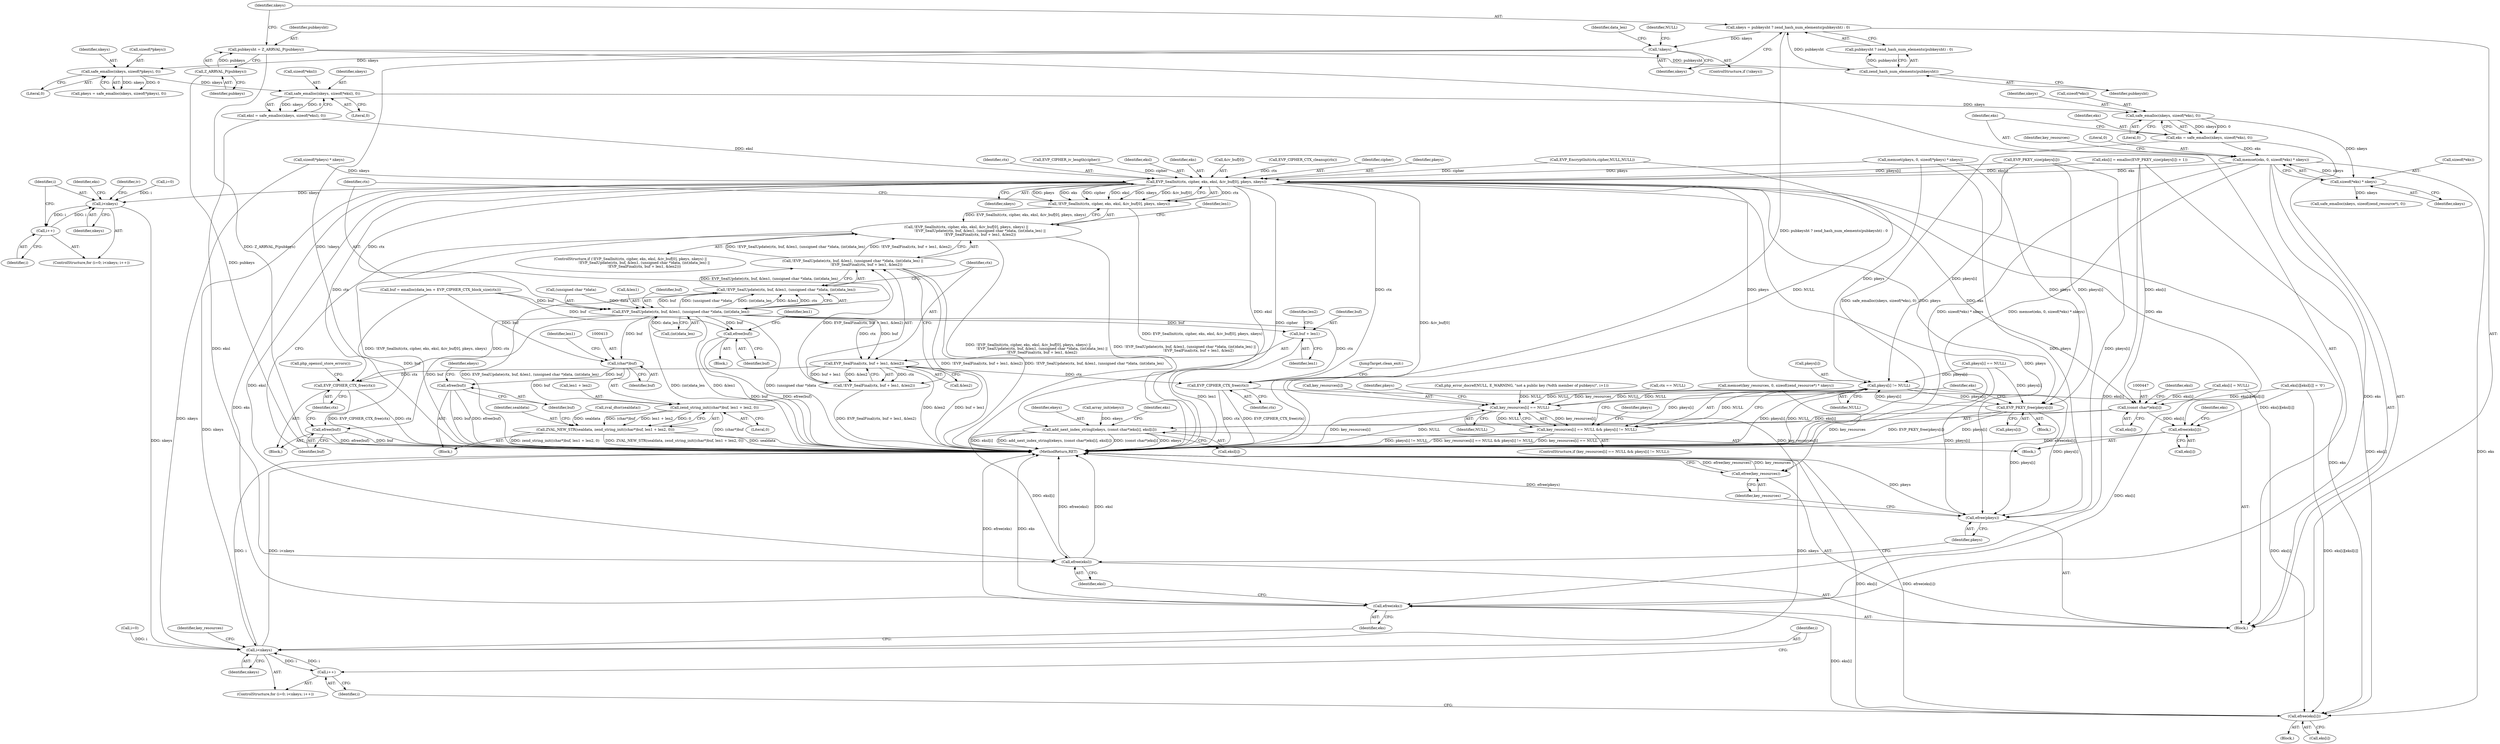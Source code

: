 digraph "1_php_91826a311dd37f4c4e5d605fa7af331e80ddd4c3@API" {
"1000250" [label="(Call,memset(eks, 0, sizeof(*eks) * nkeys))"];
"1000242" [label="(Call,eks = safe_emalloc(nkeys, sizeof(*eks), 0))"];
"1000244" [label="(Call,safe_emalloc(nkeys, sizeof(*eks), 0))"];
"1000236" [label="(Call,safe_emalloc(nkeys, sizeof(*eksl), 0))"];
"1000228" [label="(Call,safe_emalloc(nkeys, sizeof(*pkeys), 0))"];
"1000177" [label="(Call,!nkeys)"];
"1000169" [label="(Call,nkeys = pubkeysht ? zend_hash_num_elements(pubkeysht) : 0)"];
"1000173" [label="(Call,zend_hash_num_elements(pubkeysht))"];
"1000165" [label="(Call,pubkeysht = Z_ARRVAL_P(pubkeys))"];
"1000167" [label="(Call,Z_ARRVAL_P(pubkeys))"];
"1000253" [label="(Call,sizeof(*eks) * nkeys)"];
"1000360" [label="(Call,EVP_SealInit(ctx, cipher, eks, eksl, &iv_buf[0], pkeys, nkeys))"];
"1000359" [label="(Call,!EVP_SealInit(ctx, cipher, eks, eksl, &iv_buf[0], pkeys, nkeys))"];
"1000358" [label="(Call,!EVP_SealInit(ctx, cipher, eks, eksl, &iv_buf[0], pkeys, nkeys) ||\n                        !EVP_SealUpdate(ctx, buf, &len1, (unsigned char *)data, (int)data_len) ||\n                        !EVP_SealFinal(ctx, buf + len1, &len2))"];
"1000373" [label="(Call,EVP_SealUpdate(ctx, buf, &len1, (unsigned char *)data, (int)data_len))"];
"1000372" [label="(Call,!EVP_SealUpdate(ctx, buf, &len1, (unsigned char *)data, (int)data_len))"];
"1000371" [label="(Call,!EVP_SealUpdate(ctx, buf, &len1, (unsigned char *)data, (int)data_len) ||\n                        !EVP_SealFinal(ctx, buf + len1, &len2))"];
"1000385" [label="(Call,EVP_SealFinal(ctx, buf + len1, &len2))"];
"1000384" [label="(Call,!EVP_SealFinal(ctx, buf + len1, &len2))"];
"1000395" [label="(Call,EVP_CIPHER_CTX_free(ctx))"];
"1000489" [label="(Call,EVP_CIPHER_CTX_free(ctx))"];
"1000387" [label="(Call,buf + len1)"];
"1000393" [label="(Call,efree(buf))"];
"1000412" [label="(Call,(char*)buf)"];
"1000411" [label="(Call,zend_string_init((char*)buf, len1 + len2, 0))"];
"1000409" [label="(Call,ZVAL_NEW_STR(sealdata, zend_string_init((char*)buf, len1 + len2, 0)))"];
"1000419" [label="(Call,efree(buf))"];
"1000483" [label="(Call,efree(buf))"];
"1000429" [label="(Call,i<nkeys)"];
"1000432" [label="(Call,i++)"];
"1000496" [label="(Call,i<nkeys)"];
"1000499" [label="(Call,i++)"];
"1000446" [label="(Call,(const char*)eks[i])"];
"1000444" [label="(Call,add_next_index_stringl(ekeys, (const char*)eks[i], eksl[i]))"];
"1000530" [label="(Call,efree(eksl))"];
"1000454" [label="(Call,efree(eks[i]))"];
"1000509" [label="(Call,pkeys[i] != NULL)"];
"1000504" [label="(Call,key_resources[i] == NULL)"];
"1000503" [label="(Call,key_resources[i] == NULL && pkeys[i] != NULL)"];
"1000534" [label="(Call,efree(key_resources))"];
"1000515" [label="(Call,EVP_PKEY_free(pkeys[i]))"];
"1000532" [label="(Call,efree(pkeys))"];
"1000524" [label="(Call,efree(eks[i]))"];
"1000528" [label="(Call,efree(eks))"];
"1000423" [label="(Call,array_init(ekeys))"];
"1000249" [label="(Literal,0)"];
"1000272" [label="(Call,memset(pkeys, 0, sizeof(*pkeys) * nkeys))"];
"1000245" [label="(Identifier,nkeys)"];
"1000357" [label="(ControlStructure,if (!EVP_SealInit(ctx, cipher, eks, eksl, &iv_buf[0], pkeys, nkeys) ||\n                        !EVP_SealUpdate(ctx, buf, &len1, (unsigned char *)data, (int)data_len) ||\n                        !EVP_SealFinal(ctx, buf + len1, &len2)))"];
"1000422" [label="(Identifier,ekeys)"];
"1000371" [label="(Call,!EVP_SealUpdate(ctx, buf, &len1, (unsigned char *)data, (int)data_len) ||\n                        !EVP_SealFinal(ctx, buf + len1, &len2))"];
"1000393" [label="(Call,efree(buf))"];
"1000384" [label="(Call,!EVP_SealFinal(ctx, buf + len1, &len2))"];
"1000378" [label="(Call,(unsigned char *)data)"];
"1000392" [label="(Block,)"];
"1000257" [label="(Identifier,nkeys)"];
"1000250" [label="(Call,memset(eks, 0, sizeof(*eks) * nkeys))"];
"1000320" [label="(Call,EVP_PKEY_size(pkeys[i]))"];
"1000482" [label="(Block,)"];
"1000484" [label="(Identifier,buf)"];
"1000448" [label="(Call,eks[i])"];
"1000176" [label="(ControlStructure,if (!nkeys))"];
"1000360" [label="(Call,EVP_SealInit(ctx, cipher, eks, eksl, &iv_buf[0], pkeys, nkeys))"];
"1000406" [label="(Block,)"];
"1000498" [label="(Identifier,nkeys)"];
"1000490" [label="(Identifier,ctx)"];
"1000394" [label="(Identifier,buf)"];
"1000435" [label="(Call,eks[i][eksl[i]] = '\0')"];
"1000229" [label="(Identifier,nkeys)"];
"1000165" [label="(Call,pubkeysht = Z_ARRVAL_P(pubkeys))"];
"1000529" [label="(Identifier,eks)"];
"1000275" [label="(Call,sizeof(*pkeys) * nkeys)"];
"1000514" [label="(Block,)"];
"1000254" [label="(Call,sizeof(*eks))"];
"1000407" [label="(Call,zval_dtor(sealdata))"];
"1000391" [label="(Identifier,len2)"];
"1000390" [label="(Call,&len2)"];
"1000396" [label="(Identifier,ctx)"];
"1000504" [label="(Call,key_resources[i] == NULL)"];
"1000230" [label="(Call,sizeof(*pkeys))"];
"1000419" [label="(Call,efree(buf))"];
"1000410" [label="(Identifier,sealdata)"];
"1000426" [label="(Call,i=0)"];
"1000369" [label="(Identifier,pkeys)"];
"1000186" [label="(Identifier,data_len)"];
"1000487" [label="(Identifier,len1)"];
"1000534" [label="(Call,efree(key_resources))"];
"1000438" [label="(Identifier,eks)"];
"1000508" [label="(Identifier,NULL)"];
"1000228" [label="(Call,safe_emalloc(nkeys, sizeof(*pkeys), 0))"];
"1000434" [label="(Block,)"];
"1000515" [label="(Call,EVP_PKEY_free(pkeys[i]))"];
"1000361" [label="(Identifier,ctx)"];
"1000493" [label="(Call,i=0)"];
"1000531" [label="(Identifier,eksl)"];
"1000497" [label="(Identifier,i)"];
"1000166" [label="(Identifier,pubkeysht)"];
"1000374" [label="(Identifier,ctx)"];
"1000454" [label="(Call,efree(eks[i]))"];
"1000430" [label="(Identifier,i)"];
"1000373" [label="(Call,EVP_SealUpdate(ctx, buf, &len1, (unsigned char *)data, (int)data_len))"];
"1000243" [label="(Identifier,eks)"];
"1000528" [label="(Call,efree(eks))"];
"1000532" [label="(Call,efree(pkeys))"];
"1000177" [label="(Call,!nkeys)"];
"1000376" [label="(Call,&len1)"];
"1000499" [label="(Call,i++)"];
"1000211" [label="(Call,EVP_CIPHER_iv_length(cipher))"];
"1000170" [label="(Identifier,nkeys)"];
"1000236" [label="(Call,safe_emalloc(nkeys, sizeof(*eksl), 0))"];
"1000536" [label="(MethodReturn,RET)"];
"1000418" [label="(Literal,0)"];
"1000535" [label="(Identifier,key_resources)"];
"1000456" [label="(Identifier,eks)"];
"1000299" [label="(Call,pkeys[i] == NULL)"];
"1000167" [label="(Call,Z_ARRVAL_P(pubkeys))"];
"1000364" [label="(Identifier,eksl)"];
"1000464" [label="(Identifier,iv)"];
"1000174" [label="(Identifier,pubkeysht)"];
"1000412" [label="(Call,(char*)buf)"];
"1000530" [label="(Call,efree(eksl))"];
"1000363" [label="(Identifier,eks)"];
"1000510" [label="(Call,pkeys[i])"];
"1000523" [label="(Block,)"];
"1000260" [label="(Call,safe_emalloc(nkeys, sizeof(zend_resource*), 0))"];
"1000432" [label="(Call,i++)"];
"1000503" [label="(Call,key_resources[i] == NULL && pkeys[i] != NULL)"];
"1000381" [label="(Call,(int)data_len)"];
"1000385" [label="(Call,EVP_SealFinal(ctx, buf + len1, &len2))"];
"1000411" [label="(Call,zend_string_init((char*)buf, len1 + len2, 0))"];
"1000359" [label="(Call,!EVP_SealInit(ctx, cipher, eks, eksl, &iv_buf[0], pkeys, nkeys))"];
"1000233" [label="(Literal,0)"];
"1000375" [label="(Identifier,buf)"];
"1000259" [label="(Identifier,key_resources)"];
"1000452" [label="(Identifier,eksl)"];
"1000244" [label="(Call,safe_emalloc(nkeys, sizeof(*eks), 0))"];
"1000237" [label="(Identifier,nkeys)"];
"1000483" [label="(Call,efree(buf))"];
"1000333" [label="(Call,ctx == NULL)"];
"1000387" [label="(Call,buf + len1)"];
"1000451" [label="(Call,eksl[i])"];
"1000251" [label="(Identifier,eks)"];
"1000403" [label="(Identifier,len1)"];
"1000492" [label="(ControlStructure,for (i=0; i<nkeys; i++))"];
"1000370" [label="(Identifier,nkeys)"];
"1000496" [label="(Call,i<nkeys)"];
"1000395" [label="(Call,EVP_CIPHER_CTX_free(ctx))"];
"1000169" [label="(Call,nkeys = pubkeysht ? zend_hash_num_elements(pubkeysht) : 0)"];
"1000168" [label="(Identifier,pubkeys)"];
"1000458" [label="(Call,eks[i] = NULL)"];
"1000358" [label="(Call,!EVP_SealInit(ctx, cipher, eks, eksl, &iv_buf[0], pkeys, nkeys) ||\n                        !EVP_SealUpdate(ctx, buf, &len1, (unsigned char *)data, (int)data_len) ||\n                        !EVP_SealFinal(ctx, buf + len1, &len2))"];
"1000445" [label="(Identifier,ekeys)"];
"1000181" [label="(Identifier,NULL)"];
"1000314" [label="(Call,eks[i] = emalloc(EVP_PKEY_size(pkeys[i]) + 1))"];
"1000348" [label="(Call,buf = emalloc(data_len + EVP_CIPHER_CTX_block_size(ctx)))"];
"1000429" [label="(Call,i<nkeys)"];
"1000431" [label="(Identifier,nkeys)"];
"1000409" [label="(Call,ZVAL_NEW_STR(sealdata, zend_string_init((char*)buf, len1 + len2, 0)))"];
"1000420" [label="(Identifier,buf)"];
"1000253" [label="(Call,sizeof(*eks) * nkeys)"];
"1000446" [label="(Call,(const char*)eks[i])"];
"1000513" [label="(Identifier,NULL)"];
"1000509" [label="(Call,pkeys[i] != NULL)"];
"1000460" [label="(Identifier,eks)"];
"1000524" [label="(Call,efree(eks[i]))"];
"1000234" [label="(Call,eksl = safe_emalloc(nkeys, sizeof(*eksl), 0))"];
"1000388" [label="(Identifier,buf)"];
"1000246" [label="(Call,sizeof(*eks))"];
"1000491" [label="(JumpTarget,clean_exit:)"];
"1000397" [label="(Call,php_openssl_store_errors())"];
"1000386" [label="(Identifier,ctx)"];
"1000433" [label="(Identifier,i)"];
"1000265" [label="(Call,memset(key_resources, 0, sizeof(zend_resource*) * nkeys))"];
"1000365" [label="(Call,&iv_buf[0])"];
"1000415" [label="(Call,len1 + len2)"];
"1000425" [label="(ControlStructure,for (i=0; i<nkeys; i++))"];
"1000416" [label="(Identifier,len1)"];
"1000500" [label="(Identifier,i)"];
"1000517" [label="(Identifier,pkeys)"];
"1000506" [label="(Identifier,key_resources)"];
"1000444" [label="(Call,add_next_index_stringl(ekeys, (const char*)eks[i], eksl[i]))"];
"1000525" [label="(Call,eks[i])"];
"1000516" [label="(Call,pkeys[i])"];
"1000242" [label="(Call,eks = safe_emalloc(nkeys, sizeof(*eks), 0))"];
"1000489" [label="(Call,EVP_CIPHER_CTX_free(ctx))"];
"1000511" [label="(Identifier,pkeys)"];
"1000502" [label="(ControlStructure,if (key_resources[i] == NULL && pkeys[i] != NULL))"];
"1000389" [label="(Identifier,len1)"];
"1000372" [label="(Call,!EVP_SealUpdate(ctx, buf, &len1, (unsigned char *)data, (int)data_len))"];
"1000305" [label="(Call,php_error_docref(NULL, E_WARNING, \"not a public key (%dth member of pubkeys)\", i+1))"];
"1000178" [label="(Identifier,nkeys)"];
"1000533" [label="(Identifier,pkeys)"];
"1000173" [label="(Call,zend_hash_num_elements(pubkeysht))"];
"1000241" [label="(Literal,0)"];
"1000238" [label="(Call,sizeof(*eksl))"];
"1000337" [label="(Call,EVP_EncryptInit(ctx,cipher,NULL,NULL))"];
"1000355" [label="(Call,EVP_CIPHER_CTX_cleanup(ctx))"];
"1000105" [label="(Block,)"];
"1000414" [label="(Identifier,buf)"];
"1000252" [label="(Literal,0)"];
"1000505" [label="(Call,key_resources[i])"];
"1000521" [label="(Identifier,eks)"];
"1000226" [label="(Call,pkeys = safe_emalloc(nkeys, sizeof(*pkeys), 0))"];
"1000171" [label="(Call,pubkeysht ? zend_hash_num_elements(pubkeysht) : 0)"];
"1000362" [label="(Identifier,cipher)"];
"1000455" [label="(Call,eks[i])"];
"1000250" -> "1000105"  [label="AST: "];
"1000250" -> "1000253"  [label="CFG: "];
"1000251" -> "1000250"  [label="AST: "];
"1000252" -> "1000250"  [label="AST: "];
"1000253" -> "1000250"  [label="AST: "];
"1000259" -> "1000250"  [label="CFG: "];
"1000250" -> "1000536"  [label="DDG: sizeof(*eks) * nkeys"];
"1000250" -> "1000536"  [label="DDG: memset(eks, 0, sizeof(*eks) * nkeys)"];
"1000242" -> "1000250"  [label="DDG: eks"];
"1000253" -> "1000250"  [label="DDG: nkeys"];
"1000250" -> "1000360"  [label="DDG: eks"];
"1000250" -> "1000524"  [label="DDG: eks"];
"1000250" -> "1000528"  [label="DDG: eks"];
"1000242" -> "1000105"  [label="AST: "];
"1000242" -> "1000244"  [label="CFG: "];
"1000243" -> "1000242"  [label="AST: "];
"1000244" -> "1000242"  [label="AST: "];
"1000251" -> "1000242"  [label="CFG: "];
"1000242" -> "1000536"  [label="DDG: safe_emalloc(nkeys, sizeof(*eks), 0)"];
"1000244" -> "1000242"  [label="DDG: nkeys"];
"1000244" -> "1000242"  [label="DDG: 0"];
"1000244" -> "1000249"  [label="CFG: "];
"1000245" -> "1000244"  [label="AST: "];
"1000246" -> "1000244"  [label="AST: "];
"1000249" -> "1000244"  [label="AST: "];
"1000236" -> "1000244"  [label="DDG: nkeys"];
"1000244" -> "1000253"  [label="DDG: nkeys"];
"1000236" -> "1000234"  [label="AST: "];
"1000236" -> "1000241"  [label="CFG: "];
"1000237" -> "1000236"  [label="AST: "];
"1000238" -> "1000236"  [label="AST: "];
"1000241" -> "1000236"  [label="AST: "];
"1000234" -> "1000236"  [label="CFG: "];
"1000236" -> "1000234"  [label="DDG: nkeys"];
"1000236" -> "1000234"  [label="DDG: 0"];
"1000228" -> "1000236"  [label="DDG: nkeys"];
"1000228" -> "1000226"  [label="AST: "];
"1000228" -> "1000233"  [label="CFG: "];
"1000229" -> "1000228"  [label="AST: "];
"1000230" -> "1000228"  [label="AST: "];
"1000233" -> "1000228"  [label="AST: "];
"1000226" -> "1000228"  [label="CFG: "];
"1000228" -> "1000226"  [label="DDG: nkeys"];
"1000228" -> "1000226"  [label="DDG: 0"];
"1000177" -> "1000228"  [label="DDG: nkeys"];
"1000177" -> "1000176"  [label="AST: "];
"1000177" -> "1000178"  [label="CFG: "];
"1000178" -> "1000177"  [label="AST: "];
"1000181" -> "1000177"  [label="CFG: "];
"1000186" -> "1000177"  [label="CFG: "];
"1000177" -> "1000536"  [label="DDG: !nkeys"];
"1000169" -> "1000177"  [label="DDG: nkeys"];
"1000169" -> "1000105"  [label="AST: "];
"1000169" -> "1000171"  [label="CFG: "];
"1000170" -> "1000169"  [label="AST: "];
"1000171" -> "1000169"  [label="AST: "];
"1000178" -> "1000169"  [label="CFG: "];
"1000169" -> "1000536"  [label="DDG: pubkeysht ? zend_hash_num_elements(pubkeysht) : 0"];
"1000173" -> "1000169"  [label="DDG: pubkeysht"];
"1000173" -> "1000171"  [label="AST: "];
"1000173" -> "1000174"  [label="CFG: "];
"1000174" -> "1000173"  [label="AST: "];
"1000171" -> "1000173"  [label="CFG: "];
"1000173" -> "1000171"  [label="DDG: pubkeysht"];
"1000165" -> "1000173"  [label="DDG: pubkeysht"];
"1000165" -> "1000105"  [label="AST: "];
"1000165" -> "1000167"  [label="CFG: "];
"1000166" -> "1000165"  [label="AST: "];
"1000167" -> "1000165"  [label="AST: "];
"1000170" -> "1000165"  [label="CFG: "];
"1000165" -> "1000536"  [label="DDG: Z_ARRVAL_P(pubkeys)"];
"1000167" -> "1000165"  [label="DDG: pubkeys"];
"1000167" -> "1000168"  [label="CFG: "];
"1000168" -> "1000167"  [label="AST: "];
"1000167" -> "1000536"  [label="DDG: pubkeys"];
"1000253" -> "1000257"  [label="CFG: "];
"1000254" -> "1000253"  [label="AST: "];
"1000257" -> "1000253"  [label="AST: "];
"1000253" -> "1000260"  [label="DDG: nkeys"];
"1000360" -> "1000359"  [label="AST: "];
"1000360" -> "1000370"  [label="CFG: "];
"1000361" -> "1000360"  [label="AST: "];
"1000362" -> "1000360"  [label="AST: "];
"1000363" -> "1000360"  [label="AST: "];
"1000364" -> "1000360"  [label="AST: "];
"1000365" -> "1000360"  [label="AST: "];
"1000369" -> "1000360"  [label="AST: "];
"1000370" -> "1000360"  [label="AST: "];
"1000359" -> "1000360"  [label="CFG: "];
"1000360" -> "1000536"  [label="DDG: &iv_buf[0]"];
"1000360" -> "1000536"  [label="DDG: cipher"];
"1000360" -> "1000359"  [label="DDG: ctx"];
"1000360" -> "1000359"  [label="DDG: pkeys"];
"1000360" -> "1000359"  [label="DDG: eks"];
"1000360" -> "1000359"  [label="DDG: cipher"];
"1000360" -> "1000359"  [label="DDG: eksl"];
"1000360" -> "1000359"  [label="DDG: nkeys"];
"1000360" -> "1000359"  [label="DDG: &iv_buf[0]"];
"1000355" -> "1000360"  [label="DDG: ctx"];
"1000337" -> "1000360"  [label="DDG: cipher"];
"1000211" -> "1000360"  [label="DDG: cipher"];
"1000314" -> "1000360"  [label="DDG: eks[i]"];
"1000234" -> "1000360"  [label="DDG: eksl"];
"1000272" -> "1000360"  [label="DDG: pkeys"];
"1000320" -> "1000360"  [label="DDG: pkeys[i]"];
"1000275" -> "1000360"  [label="DDG: nkeys"];
"1000360" -> "1000373"  [label="DDG: ctx"];
"1000360" -> "1000395"  [label="DDG: ctx"];
"1000360" -> "1000429"  [label="DDG: nkeys"];
"1000360" -> "1000446"  [label="DDG: eks"];
"1000360" -> "1000444"  [label="DDG: eksl"];
"1000360" -> "1000454"  [label="DDG: eks"];
"1000360" -> "1000489"  [label="DDG: ctx"];
"1000360" -> "1000496"  [label="DDG: nkeys"];
"1000360" -> "1000509"  [label="DDG: pkeys"];
"1000360" -> "1000515"  [label="DDG: pkeys"];
"1000360" -> "1000524"  [label="DDG: eks"];
"1000360" -> "1000528"  [label="DDG: eks"];
"1000360" -> "1000530"  [label="DDG: eksl"];
"1000360" -> "1000532"  [label="DDG: pkeys"];
"1000359" -> "1000358"  [label="AST: "];
"1000374" -> "1000359"  [label="CFG: "];
"1000358" -> "1000359"  [label="CFG: "];
"1000359" -> "1000536"  [label="DDG: EVP_SealInit(ctx, cipher, eks, eksl, &iv_buf[0], pkeys, nkeys)"];
"1000359" -> "1000358"  [label="DDG: EVP_SealInit(ctx, cipher, eks, eksl, &iv_buf[0], pkeys, nkeys)"];
"1000358" -> "1000357"  [label="AST: "];
"1000358" -> "1000371"  [label="CFG: "];
"1000371" -> "1000358"  [label="AST: "];
"1000394" -> "1000358"  [label="CFG: "];
"1000403" -> "1000358"  [label="CFG: "];
"1000358" -> "1000536"  [label="DDG: !EVP_SealInit(ctx, cipher, eks, eksl, &iv_buf[0], pkeys, nkeys) ||\n                        !EVP_SealUpdate(ctx, buf, &len1, (unsigned char *)data, (int)data_len) ||\n                        !EVP_SealFinal(ctx, buf + len1, &len2)"];
"1000358" -> "1000536"  [label="DDG: !EVP_SealUpdate(ctx, buf, &len1, (unsigned char *)data, (int)data_len) ||\n                        !EVP_SealFinal(ctx, buf + len1, &len2)"];
"1000358" -> "1000536"  [label="DDG: !EVP_SealInit(ctx, cipher, eks, eksl, &iv_buf[0], pkeys, nkeys)"];
"1000371" -> "1000358"  [label="DDG: !EVP_SealUpdate(ctx, buf, &len1, (unsigned char *)data, (int)data_len)"];
"1000371" -> "1000358"  [label="DDG: !EVP_SealFinal(ctx, buf + len1, &len2)"];
"1000373" -> "1000372"  [label="AST: "];
"1000373" -> "1000381"  [label="CFG: "];
"1000374" -> "1000373"  [label="AST: "];
"1000375" -> "1000373"  [label="AST: "];
"1000376" -> "1000373"  [label="AST: "];
"1000378" -> "1000373"  [label="AST: "];
"1000381" -> "1000373"  [label="AST: "];
"1000372" -> "1000373"  [label="CFG: "];
"1000373" -> "1000536"  [label="DDG: &len1"];
"1000373" -> "1000536"  [label="DDG: (unsigned char *)data"];
"1000373" -> "1000536"  [label="DDG: (int)data_len"];
"1000373" -> "1000372"  [label="DDG: buf"];
"1000373" -> "1000372"  [label="DDG: (unsigned char *)data"];
"1000373" -> "1000372"  [label="DDG: (int)data_len"];
"1000373" -> "1000372"  [label="DDG: &len1"];
"1000373" -> "1000372"  [label="DDG: ctx"];
"1000348" -> "1000373"  [label="DDG: buf"];
"1000378" -> "1000373"  [label="DDG: data"];
"1000381" -> "1000373"  [label="DDG: data_len"];
"1000373" -> "1000385"  [label="DDG: ctx"];
"1000373" -> "1000385"  [label="DDG: buf"];
"1000373" -> "1000387"  [label="DDG: buf"];
"1000373" -> "1000393"  [label="DDG: buf"];
"1000373" -> "1000395"  [label="DDG: ctx"];
"1000373" -> "1000412"  [label="DDG: buf"];
"1000373" -> "1000483"  [label="DDG: buf"];
"1000373" -> "1000489"  [label="DDG: ctx"];
"1000372" -> "1000371"  [label="AST: "];
"1000386" -> "1000372"  [label="CFG: "];
"1000371" -> "1000372"  [label="CFG: "];
"1000372" -> "1000536"  [label="DDG: EVP_SealUpdate(ctx, buf, &len1, (unsigned char *)data, (int)data_len)"];
"1000372" -> "1000371"  [label="DDG: EVP_SealUpdate(ctx, buf, &len1, (unsigned char *)data, (int)data_len)"];
"1000371" -> "1000384"  [label="CFG: "];
"1000384" -> "1000371"  [label="AST: "];
"1000371" -> "1000536"  [label="DDG: !EVP_SealFinal(ctx, buf + len1, &len2)"];
"1000371" -> "1000536"  [label="DDG: !EVP_SealUpdate(ctx, buf, &len1, (unsigned char *)data, (int)data_len)"];
"1000384" -> "1000371"  [label="DDG: EVP_SealFinal(ctx, buf + len1, &len2)"];
"1000385" -> "1000384"  [label="AST: "];
"1000385" -> "1000390"  [label="CFG: "];
"1000386" -> "1000385"  [label="AST: "];
"1000387" -> "1000385"  [label="AST: "];
"1000390" -> "1000385"  [label="AST: "];
"1000384" -> "1000385"  [label="CFG: "];
"1000385" -> "1000536"  [label="DDG: buf + len1"];
"1000385" -> "1000536"  [label="DDG: &len2"];
"1000385" -> "1000384"  [label="DDG: ctx"];
"1000385" -> "1000384"  [label="DDG: buf + len1"];
"1000385" -> "1000384"  [label="DDG: &len2"];
"1000385" -> "1000395"  [label="DDG: ctx"];
"1000385" -> "1000489"  [label="DDG: ctx"];
"1000384" -> "1000536"  [label="DDG: EVP_SealFinal(ctx, buf + len1, &len2)"];
"1000395" -> "1000392"  [label="AST: "];
"1000395" -> "1000396"  [label="CFG: "];
"1000396" -> "1000395"  [label="AST: "];
"1000397" -> "1000395"  [label="CFG: "];
"1000395" -> "1000536"  [label="DDG: ctx"];
"1000395" -> "1000536"  [label="DDG: EVP_CIPHER_CTX_free(ctx)"];
"1000489" -> "1000105"  [label="AST: "];
"1000489" -> "1000490"  [label="CFG: "];
"1000490" -> "1000489"  [label="AST: "];
"1000491" -> "1000489"  [label="CFG: "];
"1000489" -> "1000536"  [label="DDG: EVP_CIPHER_CTX_free(ctx)"];
"1000489" -> "1000536"  [label="DDG: ctx"];
"1000387" -> "1000389"  [label="CFG: "];
"1000388" -> "1000387"  [label="AST: "];
"1000389" -> "1000387"  [label="AST: "];
"1000391" -> "1000387"  [label="CFG: "];
"1000387" -> "1000536"  [label="DDG: len1"];
"1000393" -> "1000392"  [label="AST: "];
"1000393" -> "1000394"  [label="CFG: "];
"1000394" -> "1000393"  [label="AST: "];
"1000396" -> "1000393"  [label="CFG: "];
"1000393" -> "1000536"  [label="DDG: buf"];
"1000393" -> "1000536"  [label="DDG: efree(buf)"];
"1000348" -> "1000393"  [label="DDG: buf"];
"1000412" -> "1000411"  [label="AST: "];
"1000412" -> "1000414"  [label="CFG: "];
"1000413" -> "1000412"  [label="AST: "];
"1000414" -> "1000412"  [label="AST: "];
"1000416" -> "1000412"  [label="CFG: "];
"1000412" -> "1000411"  [label="DDG: buf"];
"1000348" -> "1000412"  [label="DDG: buf"];
"1000412" -> "1000419"  [label="DDG: buf"];
"1000411" -> "1000409"  [label="AST: "];
"1000411" -> "1000418"  [label="CFG: "];
"1000415" -> "1000411"  [label="AST: "];
"1000418" -> "1000411"  [label="AST: "];
"1000409" -> "1000411"  [label="CFG: "];
"1000411" -> "1000536"  [label="DDG: (char*)buf"];
"1000411" -> "1000409"  [label="DDG: (char*)buf"];
"1000411" -> "1000409"  [label="DDG: len1 + len2"];
"1000411" -> "1000409"  [label="DDG: 0"];
"1000409" -> "1000406"  [label="AST: "];
"1000410" -> "1000409"  [label="AST: "];
"1000420" -> "1000409"  [label="CFG: "];
"1000409" -> "1000536"  [label="DDG: zend_string_init((char*)buf, len1 + len2, 0)"];
"1000409" -> "1000536"  [label="DDG: ZVAL_NEW_STR(sealdata, zend_string_init((char*)buf, len1 + len2, 0))"];
"1000409" -> "1000536"  [label="DDG: sealdata"];
"1000407" -> "1000409"  [label="DDG: sealdata"];
"1000419" -> "1000406"  [label="AST: "];
"1000419" -> "1000420"  [label="CFG: "];
"1000420" -> "1000419"  [label="AST: "];
"1000422" -> "1000419"  [label="CFG: "];
"1000419" -> "1000536"  [label="DDG: buf"];
"1000419" -> "1000536"  [label="DDG: efree(buf)"];
"1000483" -> "1000482"  [label="AST: "];
"1000483" -> "1000484"  [label="CFG: "];
"1000484" -> "1000483"  [label="AST: "];
"1000487" -> "1000483"  [label="CFG: "];
"1000483" -> "1000536"  [label="DDG: efree(buf)"];
"1000483" -> "1000536"  [label="DDG: buf"];
"1000348" -> "1000483"  [label="DDG: buf"];
"1000429" -> "1000425"  [label="AST: "];
"1000429" -> "1000431"  [label="CFG: "];
"1000430" -> "1000429"  [label="AST: "];
"1000431" -> "1000429"  [label="AST: "];
"1000438" -> "1000429"  [label="CFG: "];
"1000464" -> "1000429"  [label="CFG: "];
"1000426" -> "1000429"  [label="DDG: i"];
"1000432" -> "1000429"  [label="DDG: i"];
"1000429" -> "1000432"  [label="DDG: i"];
"1000429" -> "1000496"  [label="DDG: nkeys"];
"1000432" -> "1000425"  [label="AST: "];
"1000432" -> "1000433"  [label="CFG: "];
"1000433" -> "1000432"  [label="AST: "];
"1000430" -> "1000432"  [label="CFG: "];
"1000496" -> "1000492"  [label="AST: "];
"1000496" -> "1000498"  [label="CFG: "];
"1000497" -> "1000496"  [label="AST: "];
"1000498" -> "1000496"  [label="AST: "];
"1000506" -> "1000496"  [label="CFG: "];
"1000529" -> "1000496"  [label="CFG: "];
"1000496" -> "1000536"  [label="DDG: i<nkeys"];
"1000496" -> "1000536"  [label="DDG: nkeys"];
"1000496" -> "1000536"  [label="DDG: i"];
"1000493" -> "1000496"  [label="DDG: i"];
"1000499" -> "1000496"  [label="DDG: i"];
"1000275" -> "1000496"  [label="DDG: nkeys"];
"1000496" -> "1000499"  [label="DDG: i"];
"1000499" -> "1000492"  [label="AST: "];
"1000499" -> "1000500"  [label="CFG: "];
"1000500" -> "1000499"  [label="AST: "];
"1000497" -> "1000499"  [label="CFG: "];
"1000446" -> "1000444"  [label="AST: "];
"1000446" -> "1000448"  [label="CFG: "];
"1000447" -> "1000446"  [label="AST: "];
"1000448" -> "1000446"  [label="AST: "];
"1000452" -> "1000446"  [label="CFG: "];
"1000446" -> "1000444"  [label="DDG: eks[i]"];
"1000435" -> "1000446"  [label="DDG: eks[i][eksl[i]]"];
"1000458" -> "1000446"  [label="DDG: eks[i]"];
"1000314" -> "1000446"  [label="DDG: eks[i]"];
"1000446" -> "1000454"  [label="DDG: eks[i]"];
"1000444" -> "1000434"  [label="AST: "];
"1000444" -> "1000451"  [label="CFG: "];
"1000445" -> "1000444"  [label="AST: "];
"1000451" -> "1000444"  [label="AST: "];
"1000456" -> "1000444"  [label="CFG: "];
"1000444" -> "1000536"  [label="DDG: (const char*)eks[i]"];
"1000444" -> "1000536"  [label="DDG: ekeys"];
"1000444" -> "1000536"  [label="DDG: eksl[i]"];
"1000444" -> "1000536"  [label="DDG: add_next_index_stringl(ekeys, (const char*)eks[i], eksl[i])"];
"1000423" -> "1000444"  [label="DDG: ekeys"];
"1000444" -> "1000530"  [label="DDG: eksl[i]"];
"1000530" -> "1000105"  [label="AST: "];
"1000530" -> "1000531"  [label="CFG: "];
"1000531" -> "1000530"  [label="AST: "];
"1000533" -> "1000530"  [label="CFG: "];
"1000530" -> "1000536"  [label="DDG: eksl"];
"1000530" -> "1000536"  [label="DDG: efree(eksl)"];
"1000234" -> "1000530"  [label="DDG: eksl"];
"1000454" -> "1000434"  [label="AST: "];
"1000454" -> "1000455"  [label="CFG: "];
"1000455" -> "1000454"  [label="AST: "];
"1000460" -> "1000454"  [label="CFG: "];
"1000454" -> "1000536"  [label="DDG: efree(eks[i])"];
"1000435" -> "1000454"  [label="DDG: eks[i][eksl[i]]"];
"1000509" -> "1000503"  [label="AST: "];
"1000509" -> "1000513"  [label="CFG: "];
"1000510" -> "1000509"  [label="AST: "];
"1000513" -> "1000509"  [label="AST: "];
"1000503" -> "1000509"  [label="CFG: "];
"1000509" -> "1000536"  [label="DDG: NULL"];
"1000509" -> "1000536"  [label="DDG: pkeys[i]"];
"1000509" -> "1000504"  [label="DDG: NULL"];
"1000509" -> "1000503"  [label="DDG: pkeys[i]"];
"1000509" -> "1000503"  [label="DDG: NULL"];
"1000515" -> "1000509"  [label="DDG: pkeys[i]"];
"1000299" -> "1000509"  [label="DDG: pkeys[i]"];
"1000272" -> "1000509"  [label="DDG: pkeys"];
"1000320" -> "1000509"  [label="DDG: pkeys[i]"];
"1000504" -> "1000509"  [label="DDG: NULL"];
"1000509" -> "1000515"  [label="DDG: pkeys[i]"];
"1000509" -> "1000532"  [label="DDG: pkeys[i]"];
"1000504" -> "1000503"  [label="AST: "];
"1000504" -> "1000508"  [label="CFG: "];
"1000505" -> "1000504"  [label="AST: "];
"1000508" -> "1000504"  [label="AST: "];
"1000511" -> "1000504"  [label="CFG: "];
"1000503" -> "1000504"  [label="CFG: "];
"1000504" -> "1000536"  [label="DDG: key_resources[i]"];
"1000504" -> "1000536"  [label="DDG: NULL"];
"1000504" -> "1000503"  [label="DDG: key_resources[i]"];
"1000504" -> "1000503"  [label="DDG: NULL"];
"1000265" -> "1000504"  [label="DDG: key_resources"];
"1000305" -> "1000504"  [label="DDG: NULL"];
"1000337" -> "1000504"  [label="DDG: NULL"];
"1000333" -> "1000504"  [label="DDG: NULL"];
"1000504" -> "1000534"  [label="DDG: key_resources[i]"];
"1000503" -> "1000502"  [label="AST: "];
"1000517" -> "1000503"  [label="CFG: "];
"1000521" -> "1000503"  [label="CFG: "];
"1000503" -> "1000536"  [label="DDG: pkeys[i] != NULL"];
"1000503" -> "1000536"  [label="DDG: key_resources[i] == NULL && pkeys[i] != NULL"];
"1000503" -> "1000536"  [label="DDG: key_resources[i] == NULL"];
"1000534" -> "1000105"  [label="AST: "];
"1000534" -> "1000535"  [label="CFG: "];
"1000535" -> "1000534"  [label="AST: "];
"1000536" -> "1000534"  [label="CFG: "];
"1000534" -> "1000536"  [label="DDG: efree(key_resources)"];
"1000534" -> "1000536"  [label="DDG: key_resources"];
"1000265" -> "1000534"  [label="DDG: key_resources"];
"1000515" -> "1000514"  [label="AST: "];
"1000515" -> "1000516"  [label="CFG: "];
"1000516" -> "1000515"  [label="AST: "];
"1000521" -> "1000515"  [label="CFG: "];
"1000515" -> "1000536"  [label="DDG: EVP_PKEY_free(pkeys[i])"];
"1000515" -> "1000536"  [label="DDG: pkeys[i]"];
"1000299" -> "1000515"  [label="DDG: pkeys[i]"];
"1000272" -> "1000515"  [label="DDG: pkeys"];
"1000320" -> "1000515"  [label="DDG: pkeys[i]"];
"1000515" -> "1000532"  [label="DDG: pkeys[i]"];
"1000532" -> "1000105"  [label="AST: "];
"1000532" -> "1000533"  [label="CFG: "];
"1000533" -> "1000532"  [label="AST: "];
"1000535" -> "1000532"  [label="CFG: "];
"1000532" -> "1000536"  [label="DDG: pkeys"];
"1000532" -> "1000536"  [label="DDG: efree(pkeys)"];
"1000299" -> "1000532"  [label="DDG: pkeys[i]"];
"1000272" -> "1000532"  [label="DDG: pkeys"];
"1000320" -> "1000532"  [label="DDG: pkeys[i]"];
"1000524" -> "1000523"  [label="AST: "];
"1000524" -> "1000525"  [label="CFG: "];
"1000525" -> "1000524"  [label="AST: "];
"1000500" -> "1000524"  [label="CFG: "];
"1000524" -> "1000536"  [label="DDG: eks[i]"];
"1000524" -> "1000536"  [label="DDG: efree(eks[i])"];
"1000435" -> "1000524"  [label="DDG: eks[i][eksl[i]]"];
"1000458" -> "1000524"  [label="DDG: eks[i]"];
"1000314" -> "1000524"  [label="DDG: eks[i]"];
"1000524" -> "1000528"  [label="DDG: eks[i]"];
"1000528" -> "1000105"  [label="AST: "];
"1000528" -> "1000529"  [label="CFG: "];
"1000529" -> "1000528"  [label="AST: "];
"1000531" -> "1000528"  [label="CFG: "];
"1000528" -> "1000536"  [label="DDG: efree(eks)"];
"1000528" -> "1000536"  [label="DDG: eks"];
"1000458" -> "1000528"  [label="DDG: eks[i]"];
"1000314" -> "1000528"  [label="DDG: eks[i]"];
}
